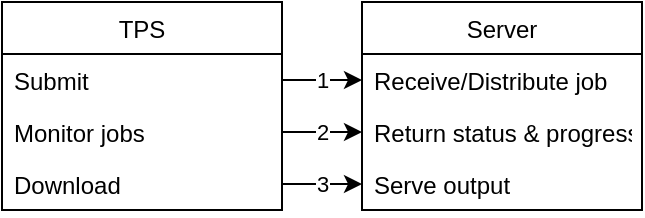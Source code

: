 <mxfile version="11.3.1" type="device" pages="1"><diagram id="s0vOoCITEva5RG4q_iYN" name="Page-1"><mxGraphModel dx="1038" dy="549" grid="1" gridSize="10" guides="1" tooltips="1" connect="1" arrows="1" fold="1" page="1" pageScale="1" pageWidth="827" pageHeight="1169" math="0" shadow="0"><root><mxCell id="0"/><mxCell id="1" parent="0"/><mxCell id="5ntirRHFSTuGU1FskIx7-2" value="TPS" style="swimlane;fontStyle=0;childLayout=stackLayout;horizontal=1;startSize=26;fillColor=none;horizontalStack=0;resizeParent=1;resizeParentMax=0;resizeLast=0;collapsible=1;marginBottom=0;" parent="1" vertex="1"><mxGeometry x="150" y="70" width="140" height="104" as="geometry"/></mxCell><mxCell id="5ntirRHFSTuGU1FskIx7-3" value="Submit" style="text;strokeColor=none;fillColor=none;align=left;verticalAlign=top;spacingLeft=4;spacingRight=4;overflow=hidden;rotatable=0;points=[[0,0.5],[1,0.5]];portConstraint=eastwest;" parent="5ntirRHFSTuGU1FskIx7-2" vertex="1"><mxGeometry y="26" width="140" height="26" as="geometry"/></mxCell><mxCell id="5ntirRHFSTuGU1FskIx7-4" value="Monitor jobs" style="text;strokeColor=none;fillColor=none;align=left;verticalAlign=top;spacingLeft=4;spacingRight=4;overflow=hidden;rotatable=0;points=[[0,0.5],[1,0.5]];portConstraint=eastwest;" parent="5ntirRHFSTuGU1FskIx7-2" vertex="1"><mxGeometry y="52" width="140" height="26" as="geometry"/></mxCell><mxCell id="5ntirRHFSTuGU1FskIx7-5" value="Download" style="text;strokeColor=none;fillColor=none;align=left;verticalAlign=top;spacingLeft=4;spacingRight=4;overflow=hidden;rotatable=0;points=[[0,0.5],[1,0.5]];portConstraint=eastwest;" parent="5ntirRHFSTuGU1FskIx7-2" vertex="1"><mxGeometry y="78" width="140" height="26" as="geometry"/></mxCell><mxCell id="5ntirRHFSTuGU1FskIx7-6" value="Server" style="swimlane;fontStyle=0;childLayout=stackLayout;horizontal=1;startSize=26;fillColor=none;horizontalStack=0;resizeParent=1;resizeParentMax=0;resizeLast=0;collapsible=1;marginBottom=0;" parent="1" vertex="1"><mxGeometry x="330" y="70" width="140" height="104" as="geometry"/></mxCell><mxCell id="5ntirRHFSTuGU1FskIx7-7" value="Receive/Distribute job" style="text;strokeColor=none;fillColor=none;align=left;verticalAlign=top;spacingLeft=4;spacingRight=4;overflow=hidden;rotatable=0;points=[[0,0.5],[1,0.5]];portConstraint=eastwest;" parent="5ntirRHFSTuGU1FskIx7-6" vertex="1"><mxGeometry y="26" width="140" height="26" as="geometry"/></mxCell><mxCell id="5ntirRHFSTuGU1FskIx7-8" value="Return status &amp; progress" style="text;strokeColor=none;fillColor=none;align=left;verticalAlign=top;spacingLeft=4;spacingRight=4;overflow=hidden;rotatable=0;points=[[0,0.5],[1,0.5]];portConstraint=eastwest;" parent="5ntirRHFSTuGU1FskIx7-6" vertex="1"><mxGeometry y="52" width="140" height="26" as="geometry"/></mxCell><mxCell id="5ntirRHFSTuGU1FskIx7-9" value="Serve output" style="text;strokeColor=none;fillColor=none;align=left;verticalAlign=top;spacingLeft=4;spacingRight=4;overflow=hidden;rotatable=0;points=[[0,0.5],[1,0.5]];portConstraint=eastwest;" parent="5ntirRHFSTuGU1FskIx7-6" vertex="1"><mxGeometry y="78" width="140" height="26" as="geometry"/></mxCell><mxCell id="5ntirRHFSTuGU1FskIx7-14" value="1" style="edgeStyle=orthogonalEdgeStyle;rounded=0;orthogonalLoop=1;jettySize=auto;html=1;exitX=1;exitY=0.5;exitDx=0;exitDy=0;entryX=0;entryY=0.5;entryDx=0;entryDy=0;" parent="1" source="5ntirRHFSTuGU1FskIx7-3" target="5ntirRHFSTuGU1FskIx7-7" edge="1"><mxGeometry relative="1" as="geometry"/></mxCell><mxCell id="5ntirRHFSTuGU1FskIx7-15" value="2" style="edgeStyle=orthogonalEdgeStyle;rounded=0;orthogonalLoop=1;jettySize=auto;html=1;exitX=1;exitY=0.5;exitDx=0;exitDy=0;entryX=0;entryY=0.5;entryDx=0;entryDy=0;" parent="1" source="5ntirRHFSTuGU1FskIx7-4" target="5ntirRHFSTuGU1FskIx7-8" edge="1"><mxGeometry relative="1" as="geometry"/></mxCell><mxCell id="yy1X5WlxHHaxBLMFJ6Nt-1" value="3" style="edgeStyle=orthogonalEdgeStyle;rounded=0;orthogonalLoop=1;jettySize=auto;html=1;exitX=1;exitY=0.5;exitDx=0;exitDy=0;entryX=0;entryY=0.5;entryDx=0;entryDy=0;" edge="1" parent="1" source="5ntirRHFSTuGU1FskIx7-5" target="5ntirRHFSTuGU1FskIx7-9"><mxGeometry relative="1" as="geometry"/></mxCell></root></mxGraphModel></diagram></mxfile>